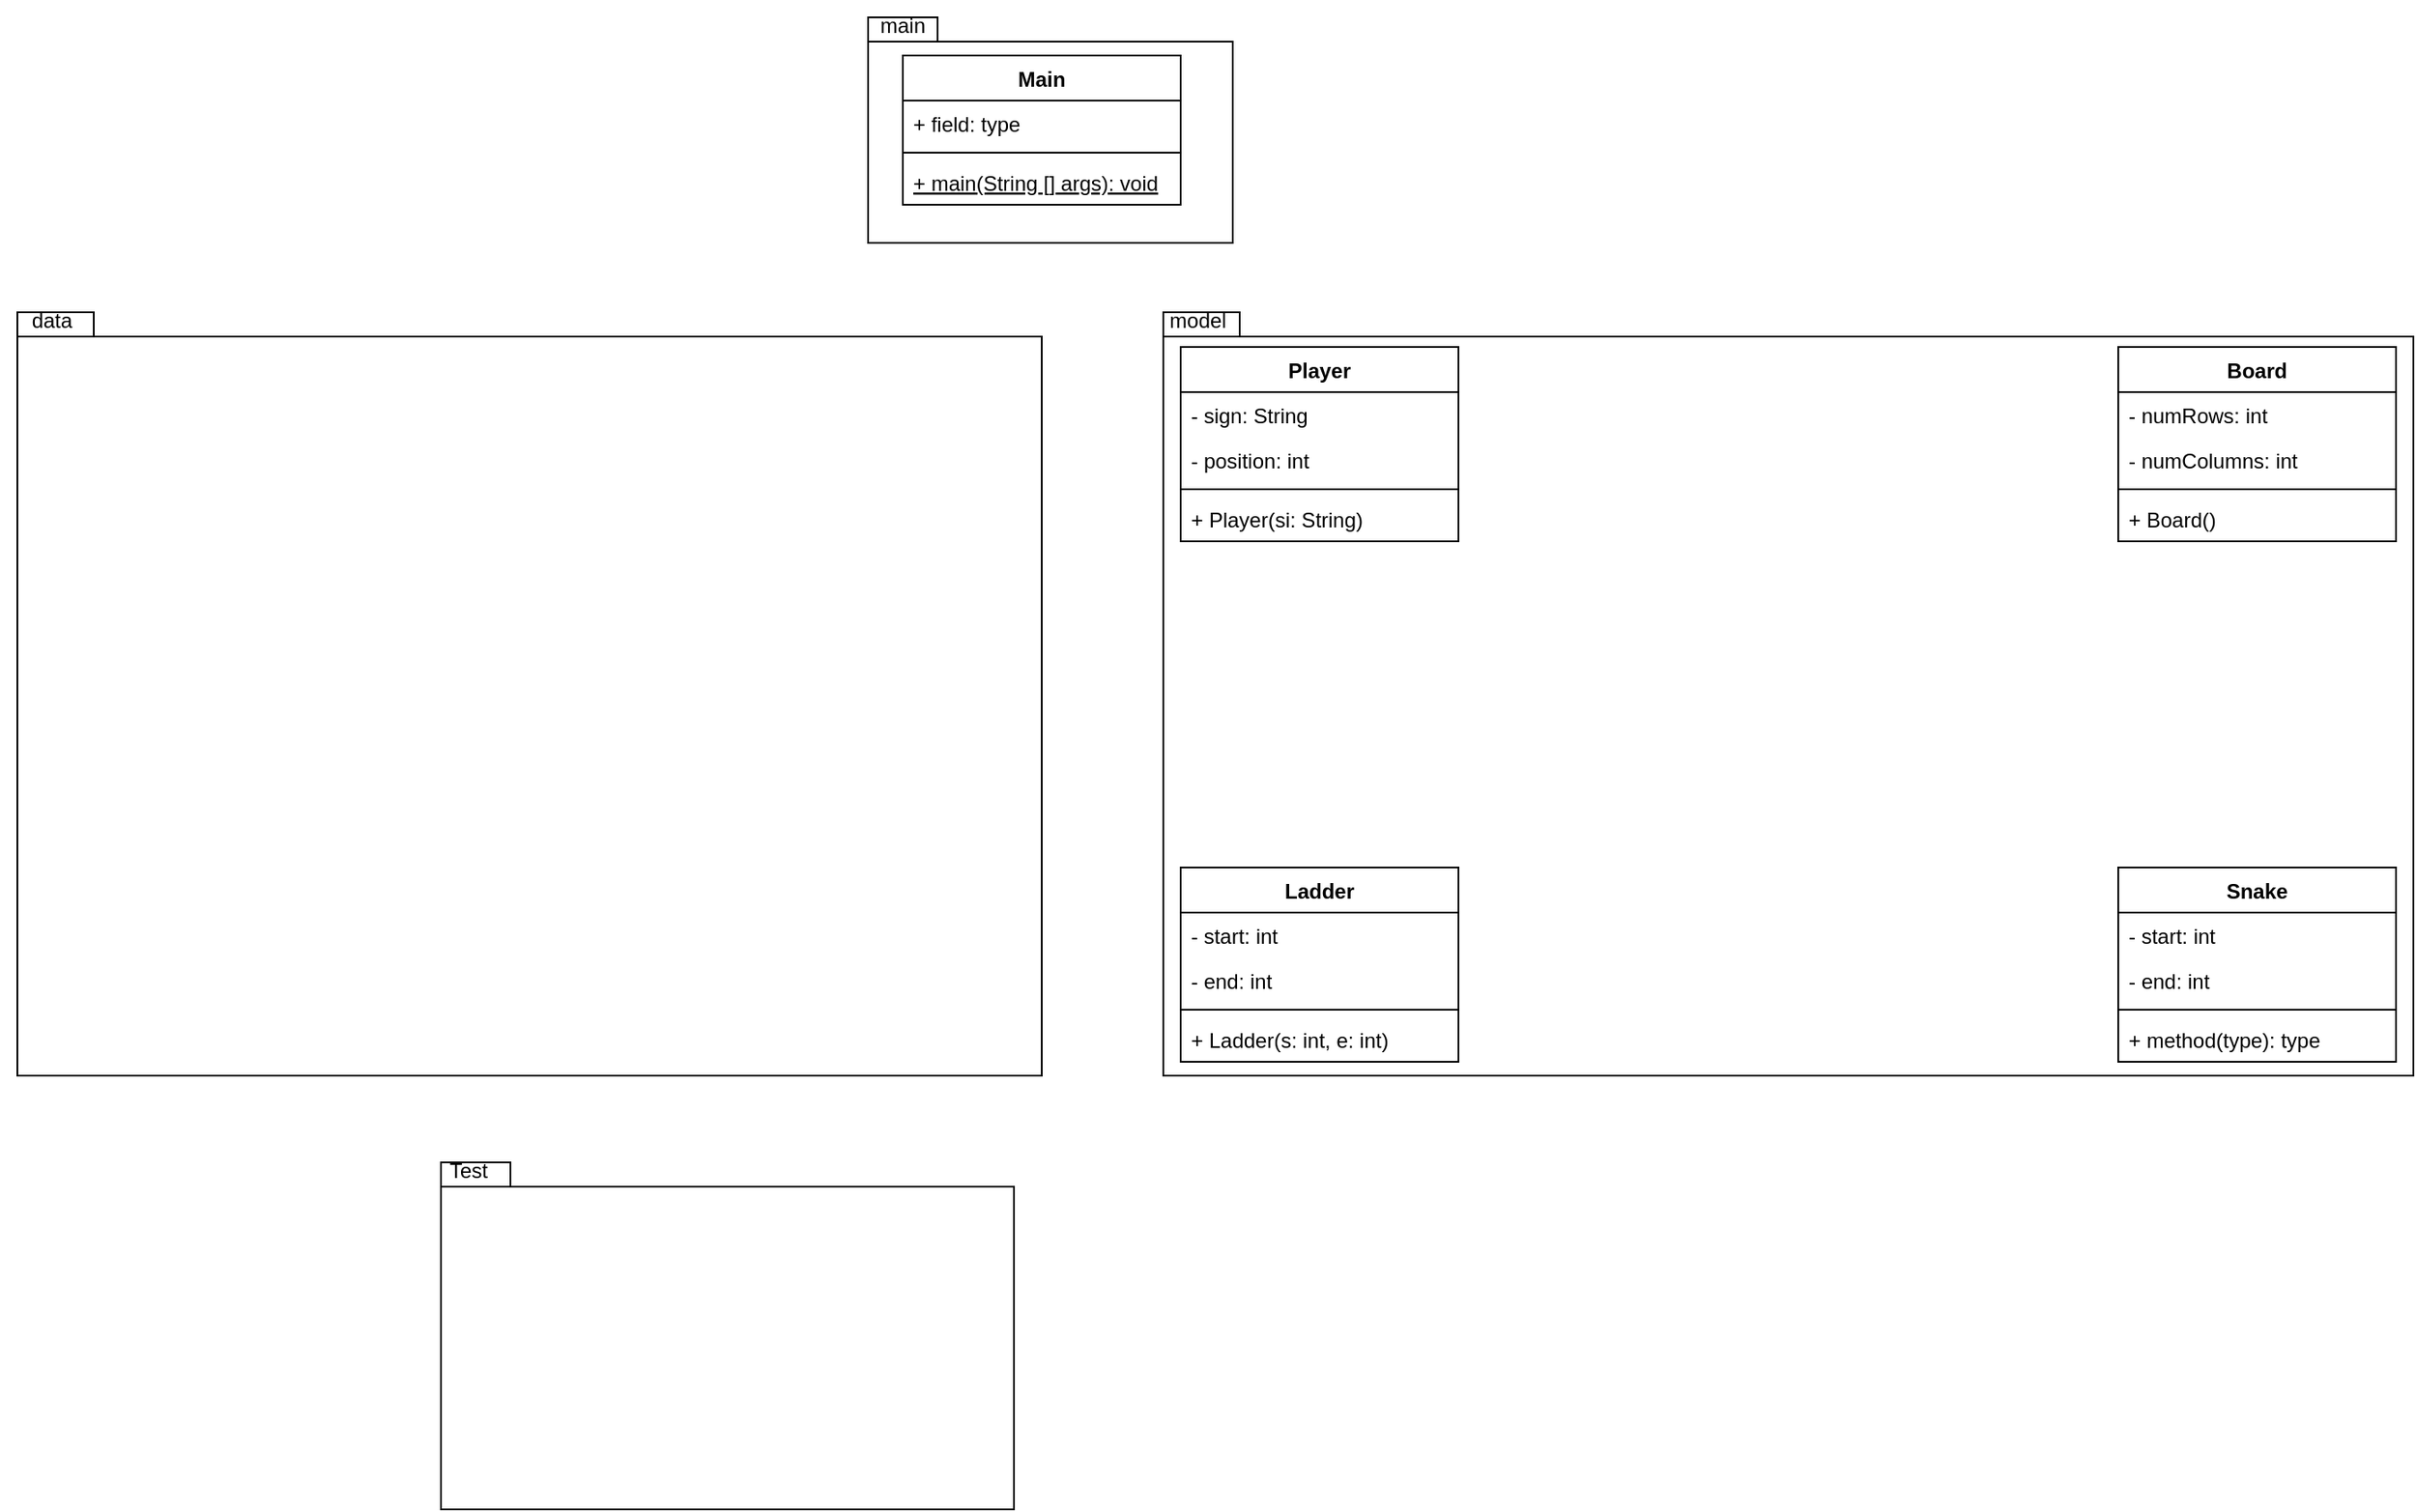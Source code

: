 <mxfile version="15.4.0" type="device"><diagram id="5w-zyZk3wsMwIUbQDnLc" name="Página-1"><mxGraphModel dx="1695" dy="510" grid="1" gridSize="10" guides="1" tooltips="1" connect="1" arrows="1" fold="1" page="1" pageScale="1" pageWidth="827" pageHeight="1169" math="0" shadow="0"><root><mxCell id="0"/><mxCell id="1" parent="0"/><mxCell id="8XPq8XR-AJNUma20W9F3-1" value="" style="shape=folder;fontStyle=1;spacingTop=10;tabWidth=40;tabHeight=14;tabPosition=left;html=1;" parent="1" vertex="1"><mxGeometry x="330" y="50" width="210" height="130" as="geometry"/></mxCell><mxCell id="8XPq8XR-AJNUma20W9F3-2" value="main" style="text;html=1;strokeColor=none;fillColor=none;align=center;verticalAlign=middle;whiteSpace=wrap;rounded=0;" parent="1" vertex="1"><mxGeometry x="320" y="40" width="60" height="30" as="geometry"/></mxCell><mxCell id="8XPq8XR-AJNUma20W9F3-3" value="Main" style="swimlane;fontStyle=1;align=center;verticalAlign=top;childLayout=stackLayout;horizontal=1;startSize=26;horizontalStack=0;resizeParent=1;resizeParentMax=0;resizeLast=0;collapsible=1;marginBottom=0;" parent="1" vertex="1"><mxGeometry x="350" y="72" width="160" height="86" as="geometry"/></mxCell><mxCell id="8XPq8XR-AJNUma20W9F3-4" value="+ field: type" style="text;strokeColor=none;fillColor=none;align=left;verticalAlign=top;spacingLeft=4;spacingRight=4;overflow=hidden;rotatable=0;points=[[0,0.5],[1,0.5]];portConstraint=eastwest;" parent="8XPq8XR-AJNUma20W9F3-3" vertex="1"><mxGeometry y="26" width="160" height="26" as="geometry"/></mxCell><mxCell id="8XPq8XR-AJNUma20W9F3-5" value="" style="line;strokeWidth=1;fillColor=none;align=left;verticalAlign=middle;spacingTop=-1;spacingLeft=3;spacingRight=3;rotatable=0;labelPosition=right;points=[];portConstraint=eastwest;" parent="8XPq8XR-AJNUma20W9F3-3" vertex="1"><mxGeometry y="52" width="160" height="8" as="geometry"/></mxCell><mxCell id="8XPq8XR-AJNUma20W9F3-6" value="+ main(String [] args): void" style="text;strokeColor=none;fillColor=none;align=left;verticalAlign=top;spacingLeft=4;spacingRight=4;overflow=hidden;rotatable=0;points=[[0,0.5],[1,0.5]];portConstraint=eastwest;fontStyle=4" parent="8XPq8XR-AJNUma20W9F3-3" vertex="1"><mxGeometry y="60" width="160" height="26" as="geometry"/></mxCell><mxCell id="8XPq8XR-AJNUma20W9F3-7" value="" style="shape=folder;fontStyle=1;spacingTop=10;tabWidth=40;tabHeight=14;tabPosition=left;html=1;" parent="1" vertex="1"><mxGeometry x="500" y="220" width="720" height="440" as="geometry"/></mxCell><mxCell id="8XPq8XR-AJNUma20W9F3-8" value="" style="shape=folder;fontStyle=1;spacingTop=10;tabWidth=40;tabHeight=14;tabPosition=left;html=1;" parent="1" vertex="1"><mxGeometry x="-160" y="220" width="590" height="440" as="geometry"/></mxCell><mxCell id="8XPq8XR-AJNUma20W9F3-9" value="" style="shape=folder;fontStyle=1;spacingTop=10;tabWidth=40;tabHeight=14;tabPosition=left;html=1;" parent="1" vertex="1"><mxGeometry x="84" y="710" width="330" height="200" as="geometry"/></mxCell><mxCell id="8XPq8XR-AJNUma20W9F3-10" value="data" style="text;html=1;strokeColor=none;fillColor=none;align=center;verticalAlign=middle;whiteSpace=wrap;rounded=0;" parent="1" vertex="1"><mxGeometry x="-170" y="210" width="60" height="30" as="geometry"/></mxCell><mxCell id="8XPq8XR-AJNUma20W9F3-11" value="model" style="text;html=1;strokeColor=none;fillColor=none;align=center;verticalAlign=middle;whiteSpace=wrap;rounded=0;" parent="1" vertex="1"><mxGeometry x="490" y="210" width="60" height="30" as="geometry"/></mxCell><mxCell id="8XPq8XR-AJNUma20W9F3-12" value="Test" style="text;html=1;strokeColor=none;fillColor=none;align=center;verticalAlign=middle;whiteSpace=wrap;rounded=0;" parent="1" vertex="1"><mxGeometry x="70" y="700" width="60" height="30" as="geometry"/></mxCell><mxCell id="LewD7Sv0Vm13NwwDtzxx-1" value="Board" style="swimlane;fontStyle=1;align=center;verticalAlign=top;childLayout=stackLayout;horizontal=1;startSize=26;horizontalStack=0;resizeParent=1;resizeParentMax=0;resizeLast=0;collapsible=1;marginBottom=0;" parent="1" vertex="1"><mxGeometry x="1050" y="240" width="160" height="112" as="geometry"/></mxCell><mxCell id="LewD7Sv0Vm13NwwDtzxx-2" value="- numRows: int" style="text;strokeColor=none;fillColor=none;align=left;verticalAlign=top;spacingLeft=4;spacingRight=4;overflow=hidden;rotatable=0;points=[[0,0.5],[1,0.5]];portConstraint=eastwest;" parent="LewD7Sv0Vm13NwwDtzxx-1" vertex="1"><mxGeometry y="26" width="160" height="26" as="geometry"/></mxCell><mxCell id="LewD7Sv0Vm13NwwDtzxx-20" value="- numColumns: int" style="text;strokeColor=none;fillColor=none;align=left;verticalAlign=top;spacingLeft=4;spacingRight=4;overflow=hidden;rotatable=0;points=[[0,0.5],[1,0.5]];portConstraint=eastwest;" parent="LewD7Sv0Vm13NwwDtzxx-1" vertex="1"><mxGeometry y="52" width="160" height="26" as="geometry"/></mxCell><mxCell id="LewD7Sv0Vm13NwwDtzxx-3" value="" style="line;strokeWidth=1;fillColor=none;align=left;verticalAlign=middle;spacingTop=-1;spacingLeft=3;spacingRight=3;rotatable=0;labelPosition=right;points=[];portConstraint=eastwest;" parent="LewD7Sv0Vm13NwwDtzxx-1" vertex="1"><mxGeometry y="78" width="160" height="8" as="geometry"/></mxCell><mxCell id="LewD7Sv0Vm13NwwDtzxx-4" value="+ Board()" style="text;strokeColor=none;fillColor=none;align=left;verticalAlign=top;spacingLeft=4;spacingRight=4;overflow=hidden;rotatable=0;points=[[0,0.5],[1,0.5]];portConstraint=eastwest;" parent="LewD7Sv0Vm13NwwDtzxx-1" vertex="1"><mxGeometry y="86" width="160" height="26" as="geometry"/></mxCell><mxCell id="LewD7Sv0Vm13NwwDtzxx-5" value="Snake" style="swimlane;fontStyle=1;align=center;verticalAlign=top;childLayout=stackLayout;horizontal=1;startSize=26;horizontalStack=0;resizeParent=1;resizeParentMax=0;resizeLast=0;collapsible=1;marginBottom=0;" parent="1" vertex="1"><mxGeometry x="1050" y="540" width="160" height="112" as="geometry"/></mxCell><mxCell id="LewD7Sv0Vm13NwwDtzxx-6" value="- start: int" style="text;strokeColor=none;fillColor=none;align=left;verticalAlign=top;spacingLeft=4;spacingRight=4;overflow=hidden;rotatable=0;points=[[0,0.5],[1,0.5]];portConstraint=eastwest;" parent="LewD7Sv0Vm13NwwDtzxx-5" vertex="1"><mxGeometry y="26" width="160" height="26" as="geometry"/></mxCell><mxCell id="LewD7Sv0Vm13NwwDtzxx-18" value="- end: int" style="text;strokeColor=none;fillColor=none;align=left;verticalAlign=top;spacingLeft=4;spacingRight=4;overflow=hidden;rotatable=0;points=[[0,0.5],[1,0.5]];portConstraint=eastwest;" parent="LewD7Sv0Vm13NwwDtzxx-5" vertex="1"><mxGeometry y="52" width="160" height="26" as="geometry"/></mxCell><mxCell id="LewD7Sv0Vm13NwwDtzxx-7" value="" style="line;strokeWidth=1;fillColor=none;align=left;verticalAlign=middle;spacingTop=-1;spacingLeft=3;spacingRight=3;rotatable=0;labelPosition=right;points=[];portConstraint=eastwest;" parent="LewD7Sv0Vm13NwwDtzxx-5" vertex="1"><mxGeometry y="78" width="160" height="8" as="geometry"/></mxCell><mxCell id="LewD7Sv0Vm13NwwDtzxx-8" value="+ method(type): type" style="text;strokeColor=none;fillColor=none;align=left;verticalAlign=top;spacingLeft=4;spacingRight=4;overflow=hidden;rotatable=0;points=[[0,0.5],[1,0.5]];portConstraint=eastwest;" parent="LewD7Sv0Vm13NwwDtzxx-5" vertex="1"><mxGeometry y="86" width="160" height="26" as="geometry"/></mxCell><mxCell id="LewD7Sv0Vm13NwwDtzxx-9" value="Ladder" style="swimlane;fontStyle=1;align=center;verticalAlign=top;childLayout=stackLayout;horizontal=1;startSize=26;horizontalStack=0;resizeParent=1;resizeParentMax=0;resizeLast=0;collapsible=1;marginBottom=0;" parent="1" vertex="1"><mxGeometry x="510" y="540" width="160" height="112" as="geometry"/></mxCell><mxCell id="LewD7Sv0Vm13NwwDtzxx-10" value="- start: int" style="text;strokeColor=none;fillColor=none;align=left;verticalAlign=top;spacingLeft=4;spacingRight=4;overflow=hidden;rotatable=0;points=[[0,0.5],[1,0.5]];portConstraint=eastwest;" parent="LewD7Sv0Vm13NwwDtzxx-9" vertex="1"><mxGeometry y="26" width="160" height="26" as="geometry"/></mxCell><mxCell id="LewD7Sv0Vm13NwwDtzxx-17" value="- end: int" style="text;strokeColor=none;fillColor=none;align=left;verticalAlign=top;spacingLeft=4;spacingRight=4;overflow=hidden;rotatable=0;points=[[0,0.5],[1,0.5]];portConstraint=eastwest;" parent="LewD7Sv0Vm13NwwDtzxx-9" vertex="1"><mxGeometry y="52" width="160" height="26" as="geometry"/></mxCell><mxCell id="LewD7Sv0Vm13NwwDtzxx-11" value="" style="line;strokeWidth=1;fillColor=none;align=left;verticalAlign=middle;spacingTop=-1;spacingLeft=3;spacingRight=3;rotatable=0;labelPosition=right;points=[];portConstraint=eastwest;" parent="LewD7Sv0Vm13NwwDtzxx-9" vertex="1"><mxGeometry y="78" width="160" height="8" as="geometry"/></mxCell><mxCell id="LewD7Sv0Vm13NwwDtzxx-12" value="+ Ladder(s: int, e: int)" style="text;strokeColor=none;fillColor=none;align=left;verticalAlign=top;spacingLeft=4;spacingRight=4;overflow=hidden;rotatable=0;points=[[0,0.5],[1,0.5]];portConstraint=eastwest;" parent="LewD7Sv0Vm13NwwDtzxx-9" vertex="1"><mxGeometry y="86" width="160" height="26" as="geometry"/></mxCell><mxCell id="LewD7Sv0Vm13NwwDtzxx-13" value="Player" style="swimlane;fontStyle=1;align=center;verticalAlign=top;childLayout=stackLayout;horizontal=1;startSize=26;horizontalStack=0;resizeParent=1;resizeParentMax=0;resizeLast=0;collapsible=1;marginBottom=0;" parent="1" vertex="1"><mxGeometry x="510" y="240" width="160" height="112" as="geometry"/></mxCell><mxCell id="LewD7Sv0Vm13NwwDtzxx-14" value="- sign: String" style="text;strokeColor=none;fillColor=none;align=left;verticalAlign=top;spacingLeft=4;spacingRight=4;overflow=hidden;rotatable=0;points=[[0,0.5],[1,0.5]];portConstraint=eastwest;" parent="LewD7Sv0Vm13NwwDtzxx-13" vertex="1"><mxGeometry y="26" width="160" height="26" as="geometry"/></mxCell><mxCell id="LewD7Sv0Vm13NwwDtzxx-19" value="- position: int" style="text;strokeColor=none;fillColor=none;align=left;verticalAlign=top;spacingLeft=4;spacingRight=4;overflow=hidden;rotatable=0;points=[[0,0.5],[1,0.5]];portConstraint=eastwest;" parent="LewD7Sv0Vm13NwwDtzxx-13" vertex="1"><mxGeometry y="52" width="160" height="26" as="geometry"/></mxCell><mxCell id="LewD7Sv0Vm13NwwDtzxx-15" value="" style="line;strokeWidth=1;fillColor=none;align=left;verticalAlign=middle;spacingTop=-1;spacingLeft=3;spacingRight=3;rotatable=0;labelPosition=right;points=[];portConstraint=eastwest;" parent="LewD7Sv0Vm13NwwDtzxx-13" vertex="1"><mxGeometry y="78" width="160" height="8" as="geometry"/></mxCell><mxCell id="LewD7Sv0Vm13NwwDtzxx-16" value="+ Player(si: String)" style="text;strokeColor=none;fillColor=none;align=left;verticalAlign=top;spacingLeft=4;spacingRight=4;overflow=hidden;rotatable=0;points=[[0,0.5],[1,0.5]];portConstraint=eastwest;" parent="LewD7Sv0Vm13NwwDtzxx-13" vertex="1"><mxGeometry y="86" width="160" height="26" as="geometry"/></mxCell></root></mxGraphModel></diagram></mxfile>